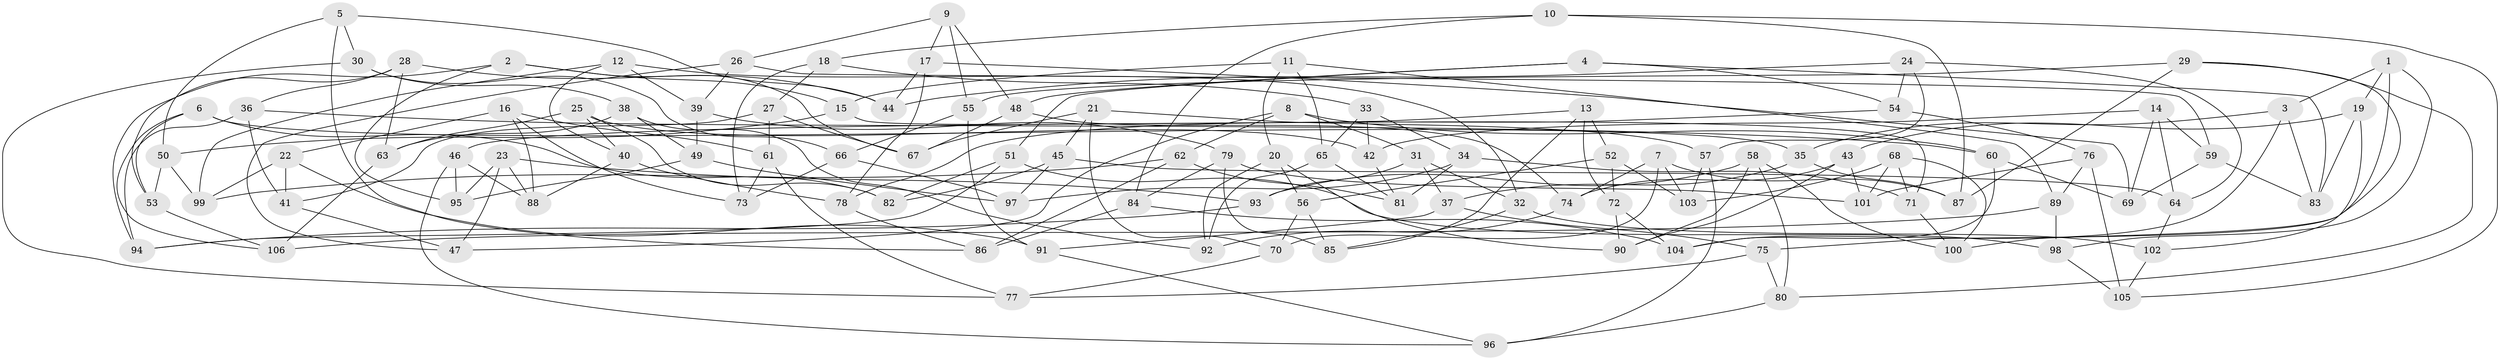 // Generated by graph-tools (version 1.1) at 2025/16/03/09/25 04:16:30]
// undirected, 106 vertices, 212 edges
graph export_dot {
graph [start="1"]
  node [color=gray90,style=filled];
  1;
  2;
  3;
  4;
  5;
  6;
  7;
  8;
  9;
  10;
  11;
  12;
  13;
  14;
  15;
  16;
  17;
  18;
  19;
  20;
  21;
  22;
  23;
  24;
  25;
  26;
  27;
  28;
  29;
  30;
  31;
  32;
  33;
  34;
  35;
  36;
  37;
  38;
  39;
  40;
  41;
  42;
  43;
  44;
  45;
  46;
  47;
  48;
  49;
  50;
  51;
  52;
  53;
  54;
  55;
  56;
  57;
  58;
  59;
  60;
  61;
  62;
  63;
  64;
  65;
  66;
  67;
  68;
  69;
  70;
  71;
  72;
  73;
  74;
  75;
  76;
  77;
  78;
  79;
  80;
  81;
  82;
  83;
  84;
  85;
  86;
  87;
  88;
  89;
  90;
  91;
  92;
  93;
  94;
  95;
  96;
  97;
  98;
  99;
  100;
  101;
  102;
  103;
  104;
  105;
  106;
  1 -- 98;
  1 -- 3;
  1 -- 75;
  1 -- 19;
  2 -- 15;
  2 -- 67;
  2 -- 94;
  2 -- 95;
  3 -- 104;
  3 -- 83;
  3 -- 35;
  4 -- 83;
  4 -- 54;
  4 -- 48;
  4 -- 51;
  5 -- 44;
  5 -- 30;
  5 -- 86;
  5 -- 50;
  6 -- 106;
  6 -- 35;
  6 -- 53;
  6 -- 82;
  7 -- 103;
  7 -- 74;
  7 -- 70;
  7 -- 87;
  8 -- 60;
  8 -- 62;
  8 -- 47;
  8 -- 31;
  9 -- 55;
  9 -- 17;
  9 -- 48;
  9 -- 26;
  10 -- 105;
  10 -- 18;
  10 -- 84;
  10 -- 87;
  11 -- 65;
  11 -- 15;
  11 -- 20;
  11 -- 89;
  12 -- 32;
  12 -- 40;
  12 -- 99;
  12 -- 39;
  13 -- 85;
  13 -- 72;
  13 -- 52;
  13 -- 46;
  14 -- 42;
  14 -- 64;
  14 -- 69;
  14 -- 59;
  15 -- 71;
  15 -- 50;
  16 -- 73;
  16 -- 22;
  16 -- 61;
  16 -- 88;
  17 -- 78;
  17 -- 44;
  17 -- 69;
  18 -- 27;
  18 -- 73;
  18 -- 33;
  19 -- 43;
  19 -- 102;
  19 -- 83;
  20 -- 90;
  20 -- 56;
  20 -- 92;
  21 -- 67;
  21 -- 45;
  21 -- 70;
  21 -- 57;
  22 -- 91;
  22 -- 41;
  22 -- 99;
  23 -- 95;
  23 -- 47;
  23 -- 88;
  23 -- 93;
  24 -- 64;
  24 -- 54;
  24 -- 57;
  24 -- 44;
  25 -- 42;
  25 -- 40;
  25 -- 82;
  25 -- 63;
  26 -- 47;
  26 -- 59;
  26 -- 39;
  27 -- 67;
  27 -- 41;
  27 -- 61;
  28 -- 53;
  28 -- 63;
  28 -- 36;
  28 -- 44;
  29 -- 100;
  29 -- 87;
  29 -- 80;
  29 -- 55;
  30 -- 77;
  30 -- 38;
  30 -- 66;
  31 -- 93;
  31 -- 37;
  31 -- 32;
  32 -- 102;
  32 -- 85;
  33 -- 34;
  33 -- 65;
  33 -- 42;
  34 -- 71;
  34 -- 81;
  34 -- 97;
  35 -- 87;
  35 -- 37;
  36 -- 60;
  36 -- 41;
  36 -- 94;
  37 -- 91;
  37 -- 75;
  38 -- 63;
  38 -- 49;
  38 -- 92;
  39 -- 79;
  39 -- 49;
  40 -- 88;
  40 -- 78;
  41 -- 47;
  42 -- 81;
  43 -- 90;
  43 -- 101;
  43 -- 74;
  45 -- 64;
  45 -- 82;
  45 -- 97;
  46 -- 96;
  46 -- 95;
  46 -- 88;
  48 -- 67;
  48 -- 74;
  49 -- 95;
  49 -- 97;
  50 -- 99;
  50 -- 53;
  51 -- 98;
  51 -- 94;
  51 -- 82;
  52 -- 72;
  52 -- 56;
  52 -- 103;
  53 -- 106;
  54 -- 78;
  54 -- 76;
  55 -- 66;
  55 -- 91;
  56 -- 85;
  56 -- 70;
  57 -- 96;
  57 -- 103;
  58 -- 80;
  58 -- 100;
  58 -- 90;
  58 -- 93;
  59 -- 83;
  59 -- 69;
  60 -- 104;
  60 -- 69;
  61 -- 73;
  61 -- 77;
  62 -- 86;
  62 -- 81;
  62 -- 99;
  63 -- 106;
  64 -- 102;
  65 -- 81;
  65 -- 92;
  66 -- 97;
  66 -- 73;
  68 -- 100;
  68 -- 101;
  68 -- 71;
  68 -- 103;
  70 -- 77;
  71 -- 100;
  72 -- 90;
  72 -- 104;
  74 -- 92;
  75 -- 77;
  75 -- 80;
  76 -- 105;
  76 -- 89;
  76 -- 101;
  78 -- 86;
  79 -- 84;
  79 -- 85;
  79 -- 101;
  80 -- 96;
  84 -- 86;
  84 -- 104;
  89 -- 106;
  89 -- 98;
  91 -- 96;
  93 -- 94;
  98 -- 105;
  102 -- 105;
}
